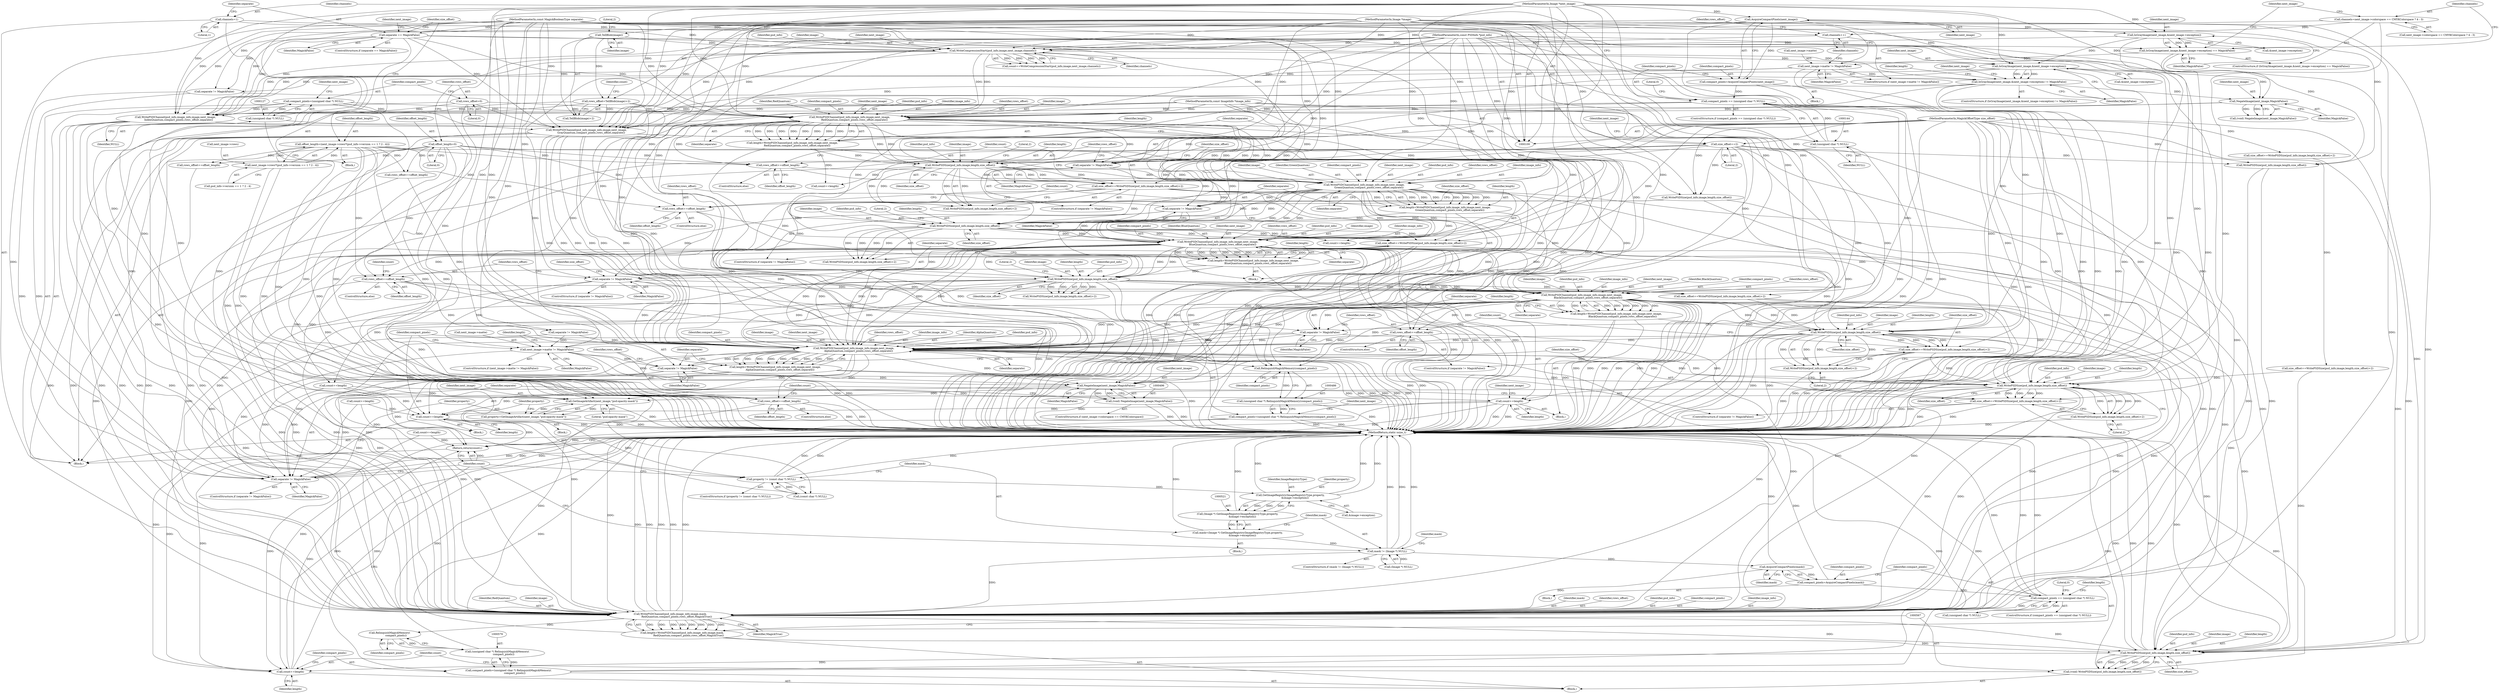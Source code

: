 digraph "0_ImageMagick_37a1710e2dab6ed91128ea648d654a22fbe2a6af@pointer" {
"1000416" [label="(Call,WritePSDChannel(psd_info,image_info,image,next_image,\n                BlackQuantum,compact_pixels,rows_offset,separate))"];
"1000378" [label="(Call,WritePSDChannel(psd_info,image_info,image,next_image,\n            BlueQuantum,compact_pixels,rows_offset,separate))"];
"1000363" [label="(Call,WritePSDSize(psd_info,image,length,size_offset))"];
"1000347" [label="(Call,WritePSDChannel(psd_info,image_info,image,next_image,\n            GreenQuantum,compact_pixels,rows_offset,separate))"];
"1000332" [label="(Call,WritePSDSize(psd_info,image,length,size_offset))"];
"1000316" [label="(Call,WritePSDChannel(psd_info,image_info,image,next_image,\n            RedQuantum,compact_pixels,rows_offset,separate))"];
"1000198" [label="(Call,WriteCompressionStart(psd_info,image,next_image,channels))"];
"1000101" [label="(MethodParameterIn,const PSDInfo *psd_info)"];
"1000193" [label="(Call,TellBlob(image))"];
"1000103" [label="(MethodParameterIn,Image *image)"];
"1000138" [label="(Call,AcquireCompactPixels(next_image))"];
"1000104" [label="(MethodParameterIn,Image *next_image)"];
"1000165" [label="(Call,IsGrayImage(next_image,&next_image->exception))"];
"1000188" [label="(Call,channels++)"];
"1000148" [label="(Call,channels=1)"];
"1000172" [label="(Call,channels=next_image->colorspace == CMYKColorspace ? 4 : 3)"];
"1000102" [label="(MethodParameterIn,const ImageInfo *image_info)"];
"1000311" [label="(Call,NegateImage(next_image,MagickFalse))"];
"1000262" [label="(Call,IsGrayImage(next_image,&next_image->exception))"];
"1000261" [label="(Call,IsGrayImage(next_image,&next_image->exception) != MagickFalse)"];
"1000183" [label="(Call,next_image->matte != MagickFalse)"];
"1000164" [label="(Call,IsGrayImage(next_image,&next_image->exception) == MagickFalse)"];
"1000152" [label="(Call,separate == MagickFalse)"];
"1000106" [label="(MethodParameterIn,const MagickBooleanType separate)"];
"1000141" [label="(Call,compact_pixels == (unsigned char *) NULL)"];
"1000136" [label="(Call,compact_pixels=AcquireCompactPixels(next_image))"];
"1000143" [label="(Call,(unsigned char *) NULL)"];
"1000126" [label="(Call,(unsigned char *) NULL)"];
"1000124" [label="(Call,compact_pixels=(unsigned char *) NULL)"];
"1000190" [label="(Call,rows_offset=TellBlob(image)+2)"];
"1000121" [label="(Call,rows_offset=0)"];
"1000314" [label="(Call,length=WritePSDChannel(psd_info,image_info,image,next_image,\n            RedQuantum,compact_pixels,rows_offset,separate))"];
"1000217" [label="(Call,size_offset+=2)"];
"1000105" [label="(MethodParameterIn,MagickOffsetType size_offset)"];
"1000339" [label="(Call,rows_offset+=offset_length)"];
"1000118" [label="(Call,offset_length=0)"];
"1000203" [label="(Call,offset_length=(next_image->rows*(psd_info->version == 1 ? 2 : 4)))"];
"1000205" [label="(Call,next_image->rows*(psd_info->version == 1 ? 2 : 4))"];
"1000326" [label="(Call,separate != MagickFalse)"];
"1000345" [label="(Call,length=WritePSDChannel(psd_info,image_info,image,next_image,\n            GreenQuantum,compact_pixels,rows_offset,separate))"];
"1000329" [label="(Call,size_offset+=WritePSDSize(psd_info,image,length,size_offset)+2)"];
"1000370" [label="(Call,rows_offset+=offset_length)"];
"1000357" [label="(Call,separate != MagickFalse)"];
"1000394" [label="(Call,WritePSDSize(psd_info,image,length,size_offset))"];
"1000376" [label="(Call,length=WritePSDChannel(psd_info,image_info,image,next_image,\n            BlueQuantum,compact_pixels,rows_offset,separate))"];
"1000360" [label="(Call,size_offset+=WritePSDSize(psd_info,image,length,size_offset)+2)"];
"1000401" [label="(Call,rows_offset+=offset_length)"];
"1000388" [label="(Call,separate != MagickFalse)"];
"1000414" [label="(Call,length=WritePSDChannel(psd_info,image_info,image,next_image,\n                BlackQuantum,compact_pixels,rows_offset,separate))"];
"1000432" [label="(Call,WritePSDSize(psd_info,image,length,size_offset))"];
"1000429" [label="(Call,size_offset+=WritePSDSize(psd_info,image,length,size_offset)+2)"];
"1000470" [label="(Call,WritePSDSize(psd_info,image,length,size_offset))"];
"1000467" [label="(Call,size_offset+=WritePSDSize(psd_info,image,length,size_offset)+2)"];
"1000568" [label="(Call,WritePSDSize(psd_info,image,length,size_offset))"];
"1000566" [label="(Call,(void) WritePSDSize(psd_info,image,length,size_offset))"];
"1000573" [label="(Call,count+=length)"];
"1000582" [label="(Return,return(count);)"];
"1000469" [label="(Call,WritePSDSize(psd_info,image,length,size_offset)+2)"];
"1000480" [label="(Call,count+=length)"];
"1000557" [label="(Call,WritePSDChannel(psd_info,image_info,image,mask,\n                RedQuantum,compact_pixels,rows_offset,MagickTrue))"];
"1000555" [label="(Call,length=WritePSDChannel(psd_info,image_info,image,mask,\n                RedQuantum,compact_pixels,rows_offset,MagickTrue))"];
"1000580" [label="(Call,RelinquishMagickMemory(\n                compact_pixels))"];
"1000578" [label="(Call,(unsigned char *) RelinquishMagickMemory(\n                compact_pixels))"];
"1000576" [label="(Call,compact_pixels=(unsigned char *) RelinquishMagickMemory(\n                compact_pixels))"];
"1000431" [label="(Call,WritePSDSize(psd_info,image,length,size_offset)+2)"];
"1000442" [label="(Call,count+=length)"];
"1000454" [label="(Call,WritePSDChannel(psd_info,image_info,image,next_image,\n            AlphaQuantum,compact_pixels,rows_offset,separate))"];
"1000452" [label="(Call,length=WritePSDChannel(psd_info,image_info,image,next_image,\n            AlphaQuantum,compact_pixels,rows_offset,separate))"];
"1000464" [label="(Call,separate != MagickFalse)"];
"1000497" [label="(Call,NegateImage(next_image,MagickFalse))"];
"1000495" [label="(Call,(void) NegateImage(next_image,MagickFalse))"];
"1000501" [label="(Call,separate != MagickFalse)"];
"1000508" [label="(Call,GetImageArtifact(next_image,\"psd:opacity-mask\"))"];
"1000506" [label="(Call,property=GetImageArtifact(next_image,\"psd:opacity-mask\"))"];
"1000512" [label="(Call,property != (const char *) NULL)"];
"1000522" [label="(Call,GetImageRegistry(ImageRegistryType,property,\n            &image->exception))"];
"1000520" [label="(Call,(Image *) GetImageRegistry(ImageRegistryType,property,\n            &image->exception))"];
"1000518" [label="(Call,mask=(Image *) GetImageRegistry(ImageRegistryType,property,\n            &image->exception))"];
"1000530" [label="(Call,mask != (Image *) NULL)"];
"1000545" [label="(Call,AcquireCompactPixels(mask))"];
"1000543" [label="(Call,compact_pixels=AcquireCompactPixels(mask))"];
"1000548" [label="(Call,compact_pixels == (unsigned char *) NULL)"];
"1000477" [label="(Call,rows_offset+=offset_length)"];
"1000487" [label="(Call,RelinquishMagickMemory(compact_pixels))"];
"1000485" [label="(Call,(unsigned char *) RelinquishMagickMemory(compact_pixels))"];
"1000483" [label="(Call,compact_pixels=(unsigned char *) RelinquishMagickMemory(compact_pixels))"];
"1000426" [label="(Call,separate != MagickFalse)"];
"1000446" [label="(Call,next_image->matte != MagickFalse)"];
"1000439" [label="(Call,rows_offset+=offset_length)"];
"1000457" [label="(Identifier,image)"];
"1000142" [label="(Identifier,compact_pixels)"];
"1000195" [label="(Literal,2)"];
"1000217" [label="(Call,size_offset+=2)"];
"1000315" [label="(Identifier,length)"];
"1000369" [label="(ControlStructure,else)"];
"1000429" [label="(Call,size_offset+=WritePSDSize(psd_info,image,length,size_offset)+2)"];
"1000556" [label="(Identifier,length)"];
"1000465" [label="(Identifier,separate)"];
"1000373" [label="(Call,count+=length)"];
"1000395" [label="(Identifier,psd_info)"];
"1000562" [label="(Identifier,RedQuantum)"];
"1000497" [label="(Call,NegateImage(next_image,MagickFalse))"];
"1000219" [label="(Literal,2)"];
"1000334" [label="(Identifier,image)"];
"1000374" [label="(Identifier,count)"];
"1000204" [label="(Identifier,offset_length)"];
"1000107" [label="(Block,)"];
"1000478" [label="(Identifier,rows_offset)"];
"1000386" [label="(Identifier,separate)"];
"1000525" [label="(Call,&image->exception)"];
"1000392" [label="(Identifier,size_offset)"];
"1000384" [label="(Identifier,compact_pixels)"];
"1000547" [label="(ControlStructure,if (compact_pixels == (unsigned char *) NULL))"];
"1000103" [label="(MethodParameterIn,Image *image)"];
"1000532" [label="(Call,(Image *) NULL)"];
"1000154" [label="(Identifier,MagickFalse)"];
"1000464" [label="(Call,separate != MagickFalse)"];
"1000458" [label="(Identifier,next_image)"];
"1000447" [label="(Call,next_image->matte)"];
"1000581" [label="(Identifier,compact_pixels)"];
"1000467" [label="(Call,size_offset+=WritePSDSize(psd_info,image,length,size_offset)+2)"];
"1000523" [label="(Identifier,ImageRegistryType)"];
"1000120" [label="(Literal,0)"];
"1000323" [label="(Identifier,rows_offset)"];
"1000353" [label="(Identifier,compact_pixels)"];
"1000560" [label="(Identifier,image)"];
"1000383" [label="(Identifier,BlueQuantum)"];
"1000358" [label="(Identifier,separate)"];
"1000337" [label="(Literal,2)"];
"1000566" [label="(Call,(void) WritePSDSize(psd_info,image,length,size_offset))"];
"1000150" [label="(Literal,1)"];
"1000370" [label="(Call,rows_offset+=offset_length)"];
"1000376" [label="(Call,length=WritePSDChannel(psd_info,image_info,image,next_image,\n            BlueQuantum,compact_pixels,rows_offset,separate))"];
"1000314" [label="(Call,length=WritePSDChannel(psd_info,image_info,image,next_image,\n            RedQuantum,compact_pixels,rows_offset,separate))"];
"1000502" [label="(Identifier,separate)"];
"1000268" [label="(Identifier,MagickFalse)"];
"1000414" [label="(Call,length=WritePSDChannel(psd_info,image_info,image,next_image,\n                BlackQuantum,compact_pixels,rows_offset,separate))"];
"1000577" [label="(Identifier,compact_pixels)"];
"1000325" [label="(ControlStructure,if (separate != MagickFalse))"];
"1000503" [label="(Identifier,MagickFalse)"];
"1000159" [label="(Identifier,next_image)"];
"1000192" [label="(Call,TellBlob(image)+2)"];
"1000252" [label="(Call,rows_offset+=offset_length)"];
"1000546" [label="(Identifier,mask)"];
"1000335" [label="(Identifier,length)"];
"1000470" [label="(Call,WritePSDSize(psd_info,image,length,size_offset))"];
"1000436" [label="(Identifier,size_offset)"];
"1000530" [label="(Call,mask != (Image *) NULL)"];
"1000455" [label="(Identifier,psd_info)"];
"1000445" [label="(ControlStructure,if (next_image->matte != MagickFalse))"];
"1000338" [label="(ControlStructure,else)"];
"1000282" [label="(Call,separate != MagickFalse)"];
"1000260" [label="(ControlStructure,if (IsGrayImage(next_image,&next_image->exception) != MagickFalse))"];
"1000448" [label="(Identifier,next_image)"];
"1000245" [label="(Call,WritePSDSize(psd_info,image,length,size_offset))"];
"1000340" [label="(Identifier,rows_offset)"];
"1000394" [label="(Call,WritePSDSize(psd_info,image,length,size_offset))"];
"1000483" [label="(Call,compact_pixels=(unsigned char *) RelinquishMagickMemory(compact_pixels))"];
"1000311" [label="(Call,NegateImage(next_image,MagickFalse))"];
"1000239" [label="(Call,separate != MagickFalse)"];
"1000514" [label="(Call,(const char *) NULL)"];
"1000460" [label="(Identifier,compact_pixels)"];
"1000492" [label="(Identifier,next_image)"];
"1000184" [label="(Call,next_image->matte)"];
"1000223" [label="(Identifier,next_image)"];
"1000511" [label="(ControlStructure,if (property != (const char *) NULL))"];
"1000452" [label="(Call,length=WritePSDChannel(psd_info,image_info,image,next_image,\n            AlphaQuantum,compact_pixels,rows_offset,separate))"];
"1000418" [label="(Identifier,image_info)"];
"1000205" [label="(Call,next_image->rows*(psd_info->version == 1 ? 2 : 4))"];
"1000316" [label="(Call,WritePSDChannel(psd_info,image_info,image,next_image,\n            RedQuantum,compact_pixels,rows_offset,separate))"];
"1000351" [label="(Identifier,next_image)"];
"1000185" [label="(Identifier,next_image)"];
"1000499" [label="(Identifier,MagickFalse)"];
"1000218" [label="(Identifier,size_offset)"];
"1000152" [label="(Call,separate == MagickFalse)"];
"1000535" [label="(Block,)"];
"1000568" [label="(Call,WritePSDSize(psd_info,image,length,size_offset))"];
"1000295" [label="(Call,rows_offset+=offset_length)"];
"1000425" [label="(ControlStructure,if (separate != MagickFalse))"];
"1000363" [label="(Call,WritePSDSize(psd_info,image,length,size_offset))"];
"1000498" [label="(Identifier,next_image)"];
"1000420" [label="(Identifier,next_image)"];
"1000482" [label="(Identifier,length)"];
"1000191" [label="(Identifier,rows_offset)"];
"1000481" [label="(Identifier,count)"];
"1000167" [label="(Call,&next_image->exception)"];
"1000172" [label="(Call,channels=next_image->colorspace == CMYKColorspace ? 4 : 3)"];
"1000529" [label="(ControlStructure,if (mask != (Image *) NULL))"];
"1000190" [label="(Call,rows_offset=TellBlob(image)+2)"];
"1000512" [label="(Call,property != (const char *) NULL)"];
"1000193" [label="(Call,TellBlob(image))"];
"1000182" [label="(ControlStructure,if (next_image->matte != MagickFalse))"];
"1000441" [label="(Identifier,offset_length)"];
"1000367" [label="(Identifier,size_offset)"];
"1000342" [label="(Call,count+=length)"];
"1000433" [label="(Identifier,psd_info)"];
"1000476" [label="(ControlStructure,else)"];
"1000510" [label="(Literal,\"psd:opacity-mask\")"];
"1000578" [label="(Call,(unsigned char *) RelinquishMagickMemory(\n                compact_pixels))"];
"1000348" [label="(Identifier,psd_info)"];
"1000288" [label="(Call,WritePSDSize(psd_info,image,length,size_offset))"];
"1000382" [label="(Identifier,next_image)"];
"1000341" [label="(Identifier,offset_length)"];
"1000121" [label="(Call,rows_offset=0)"];
"1000400" [label="(ControlStructure,else)"];
"1000102" [label="(MethodParameterIn,const ImageInfo *image_info)"];
"1000188" [label="(Call,channels++)"];
"1000508" [label="(Call,GetImageArtifact(next_image,\"psd:opacity-mask\"))"];
"1000298" [label="(Call,count+=length)"];
"1000206" [label="(Call,next_image->rows)"];
"1000544" [label="(Identifier,compact_pixels)"];
"1000145" [label="(Identifier,NULL)"];
"1000439" [label="(Call,rows_offset+=offset_length)"];
"1000424" [label="(Identifier,separate)"];
"1000137" [label="(Identifier,compact_pixels)"];
"1000356" [label="(ControlStructure,if (separate != MagickFalse))"];
"1000507" [label="(Identifier,property)"];
"1000319" [label="(Identifier,image)"];
"1000343" [label="(Identifier,count)"];
"1000391" [label="(Call,size_offset+=WritePSDSize(psd_info,image,length,size_offset)+2)"];
"1000519" [label="(Identifier,mask)"];
"1000421" [label="(Identifier,BlackQuantum)"];
"1000403" [label="(Identifier,offset_length)"];
"1000524" [label="(Identifier,property)"];
"1000261" [label="(Call,IsGrayImage(next_image,&next_image->exception) != MagickFalse)"];
"1000163" [label="(ControlStructure,if (IsGrayImage(next_image,&next_image->exception) == MagickFalse))"];
"1000196" [label="(Call,count+=WriteCompressionStart(psd_info,image,next_image,channels))"];
"1000360" [label="(Call,size_offset+=WritePSDSize(psd_info,image,length,size_offset)+2)"];
"1000355" [label="(Identifier,separate)"];
"1000545" [label="(Call,AcquireCompactPixels(mask))"];
"1000378" [label="(Call,WritePSDChannel(psd_info,image_info,image,next_image,\n            BlueQuantum,compact_pixels,rows_offset,separate))"];
"1000313" [label="(Identifier,MagickFalse)"];
"1000405" [label="(Identifier,count)"];
"1000151" [label="(ControlStructure,if (separate == MagickFalse))"];
"1000473" [label="(Identifier,length)"];
"1000442" [label="(Call,count+=length)"];
"1000242" [label="(Call,size_offset+=WritePSDSize(psd_info,image,length,size_offset)+2)"];
"1000143" [label="(Call,(unsigned char *) NULL)"];
"1000132" [label="(Identifier,next_image)"];
"1000500" [label="(ControlStructure,if (separate != MagickFalse))"];
"1000136" [label="(Call,compact_pixels=AcquireCompactPixels(next_image))"];
"1000148" [label="(Call,channels=1)"];
"1000573" [label="(Call,count+=length)"];
"1000440" [label="(Identifier,rows_offset)"];
"1000155" [label="(Block,)"];
"1000345" [label="(Call,length=WritePSDChannel(psd_info,image_info,image,next_image,\n            GreenQuantum,compact_pixels,rows_offset,separate))"];
"1000422" [label="(Identifier,compact_pixels)"];
"1000346" [label="(Identifier,length)"];
"1000413" [label="(Block,)"];
"1000461" [label="(Identifier,rows_offset)"];
"1000509" [label="(Identifier,next_image)"];
"1000584" [label="(MethodReturn,static ssize_t)"];
"1000354" [label="(Identifier,rows_offset)"];
"1000357" [label="(Call,separate != MagickFalse)"];
"1000569" [label="(Identifier,psd_info)"];
"1000557" [label="(Call,WritePSDChannel(psd_info,image_info,image,mask,\n                RedQuantum,compact_pixels,rows_offset,MagickTrue))"];
"1000404" [label="(Call,count+=length)"];
"1000555" [label="(Call,length=WritePSDChannel(psd_info,image_info,image,mask,\n                RedQuantum,compact_pixels,rows_offset,MagickTrue))"];
"1000572" [label="(Identifier,size_offset)"];
"1000124" [label="(Call,compact_pixels=(unsigned char *) NULL)"];
"1000147" [label="(Literal,0)"];
"1000423" [label="(Identifier,rows_offset)"];
"1000368" [label="(Literal,2)"];
"1000548" [label="(Call,compact_pixels == (unsigned char *) NULL)"];
"1000501" [label="(Call,separate != MagickFalse)"];
"1000321" [label="(Identifier,RedQuantum)"];
"1000466" [label="(Identifier,MagickFalse)"];
"1000361" [label="(Identifier,size_offset)"];
"1000561" [label="(Identifier,mask)"];
"1000139" [label="(Identifier,next_image)"];
"1000171" [label="(Identifier,MagickFalse)"];
"1000366" [label="(Identifier,length)"];
"1000187" [label="(Identifier,MagickFalse)"];
"1000200" [label="(Identifier,image)"];
"1000104" [label="(MethodParameterIn,Image *next_image)"];
"1000359" [label="(Identifier,MagickFalse)"];
"1000255" [label="(Call,count+=length)"];
"1000456" [label="(Identifier,image_info)"];
"1000431" [label="(Call,WritePSDSize(psd_info,image,length,size_offset)+2)"];
"1000372" [label="(Identifier,offset_length)"];
"1000443" [label="(Identifier,count)"];
"1000446" [label="(Call,next_image->matte != MagickFalse)"];
"1000402" [label="(Identifier,rows_offset)"];
"1000485" [label="(Call,(unsigned char *) RelinquishMagickMemory(compact_pixels))"];
"1000322" [label="(Identifier,compact_pixels)"];
"1000140" [label="(ControlStructure,if (compact_pixels == (unsigned char *) NULL))"];
"1000209" [label="(Call,psd_info->version == 1 ? 2 : 4)"];
"1000262" [label="(Call,IsGrayImage(next_image,&next_image->exception))"];
"1000118" [label="(Call,offset_length=0)"];
"1000198" [label="(Call,WriteCompressionStart(psd_info,image,next_image,channels))"];
"1000564" [label="(Identifier,rows_offset)"];
"1000495" [label="(Call,(void) NegateImage(next_image,MagickFalse))"];
"1000347" [label="(Call,WritePSDChannel(psd_info,image_info,image,next_image,\n            GreenQuantum,compact_pixels,rows_offset,separate))"];
"1000349" [label="(Identifier,image_info)"];
"1000468" [label="(Identifier,size_offset)"];
"1000469" [label="(Call,WritePSDSize(psd_info,image,length,size_offset)+2)"];
"1000331" [label="(Call,WritePSDSize(psd_info,image,length,size_offset)+2)"];
"1000531" [label="(Identifier,mask)"];
"1000135" [label="(Block,)"];
"1000201" [label="(Identifier,next_image)"];
"1000189" [label="(Identifier,channels)"];
"1000399" [label="(Literal,2)"];
"1000438" [label="(ControlStructure,else)"];
"1000149" [label="(Identifier,channels)"];
"1000489" [label="(ControlStructure,if (next_image->colorspace == CMYKColorspace))"];
"1000504" [label="(Block,)"];
"1000271" [label="(Identifier,length)"];
"1000398" [label="(Identifier,size_offset)"];
"1000166" [label="(Identifier,next_image)"];
"1000419" [label="(Identifier,image)"];
"1000396" [label="(Identifier,image)"];
"1000487" [label="(Call,RelinquishMagickMemory(compact_pixels))"];
"1000141" [label="(Call,compact_pixels == (unsigned char *) NULL)"];
"1000480" [label="(Call,count+=length)"];
"1000123" [label="(Literal,0)"];
"1000484" [label="(Identifier,compact_pixels)"];
"1000576" [label="(Call,compact_pixels=(unsigned char *) RelinquishMagickMemory(\n                compact_pixels))"];
"1000333" [label="(Identifier,psd_info)"];
"1000570" [label="(Identifier,image)"];
"1000387" [label="(ControlStructure,if (separate != MagickFalse))"];
"1000320" [label="(Identifier,next_image)"];
"1000542" [label="(Block,)"];
"1000328" [label="(Identifier,MagickFalse)"];
"1000397" [label="(Identifier,length)"];
"1000543" [label="(Call,compact_pixels=AcquireCompactPixels(mask))"];
"1000463" [label="(ControlStructure,if (separate != MagickFalse))"];
"1000317" [label="(Identifier,psd_info)"];
"1000377" [label="(Identifier,length)"];
"1000272" [label="(Call,WritePSDChannel(psd_info,image_info,image,next_image,\n            GrayQuantum,compact_pixels,rows_offset,separate))"];
"1000329" [label="(Call,size_offset+=WritePSDSize(psd_info,image,length,size_offset)+2)"];
"1000385" [label="(Identifier,rows_offset)"];
"1000350" [label="(Identifier,image)"];
"1000488" [label="(Identifier,compact_pixels)"];
"1000539" [label="(Identifier,mask)"];
"1000571" [label="(Identifier,length)"];
"1000371" [label="(Identifier,rows_offset)"];
"1000336" [label="(Identifier,size_offset)"];
"1000550" [label="(Call,(unsigned char *) NULL)"];
"1000558" [label="(Identifier,psd_info)"];
"1000401" [label="(Call,rows_offset+=offset_length)"];
"1000451" [label="(Block,)"];
"1000565" [label="(Identifier,MagickTrue)"];
"1000203" [label="(Call,offset_length=(next_image->rows*(psd_info->version == 1 ? 2 : 4)))"];
"1000390" [label="(Identifier,MagickFalse)"];
"1000432" [label="(Call,WritePSDSize(psd_info,image,length,size_offset))"];
"1000477" [label="(Call,rows_offset+=offset_length)"];
"1000437" [label="(Literal,2)"];
"1000517" [label="(Block,)"];
"1000444" [label="(Identifier,length)"];
"1000285" [label="(Call,size_offset+=WritePSDSize(psd_info,image,length,size_offset)+2)"];
"1000153" [label="(Identifier,separate)"];
"1000462" [label="(Identifier,separate)"];
"1000326" [label="(Call,separate != MagickFalse)"];
"1000352" [label="(Identifier,GreenQuantum)"];
"1000164" [label="(Call,IsGrayImage(next_image,&next_image->exception) == MagickFalse)"];
"1000165" [label="(Call,IsGrayImage(next_image,&next_image->exception))"];
"1000199" [label="(Identifier,psd_info)"];
"1000393" [label="(Call,WritePSDSize(psd_info,image,length,size_offset)+2)"];
"1000194" [label="(Identifier,image)"];
"1000474" [label="(Identifier,size_offset)"];
"1000554" [label="(Literal,0)"];
"1000417" [label="(Identifier,psd_info)"];
"1000430" [label="(Identifier,size_offset)"];
"1000415" [label="(Identifier,length)"];
"1000197" [label="(Identifier,count)"];
"1000339" [label="(Call,rows_offset+=offset_length)"];
"1000128" [label="(Identifier,NULL)"];
"1000379" [label="(Identifier,psd_info)"];
"1000479" [label="(Identifier,offset_length)"];
"1000306" [label="(Identifier,next_image)"];
"1000101" [label="(MethodParameterIn,const PSDInfo *psd_info)"];
"1000416" [label="(Call,WritePSDChannel(psd_info,image_info,image,next_image,\n                BlackQuantum,compact_pixels,rows_offset,separate))"];
"1000119" [label="(Identifier,offset_length)"];
"1000362" [label="(Call,WritePSDSize(psd_info,image,length,size_offset)+2)"];
"1000330" [label="(Identifier,size_offset)"];
"1000122" [label="(Identifier,rows_offset)"];
"1000506" [label="(Call,property=GetImageArtifact(next_image,\"psd:opacity-mask\"))"];
"1000327" [label="(Identifier,separate)"];
"1000520" [label="(Call,(Image *) GetImageRegistry(ImageRegistryType,property,\n            &image->exception))"];
"1000518" [label="(Call,mask=(Image *) GetImageRegistry(ImageRegistryType,property,\n            &image->exception))"];
"1000389" [label="(Identifier,separate)"];
"1000583" [label="(Identifier,count)"];
"1000427" [label="(Identifier,separate)"];
"1000471" [label="(Identifier,psd_info)"];
"1000575" [label="(Identifier,length)"];
"1000454" [label="(Call,WritePSDChannel(psd_info,image_info,image,next_image,\n            AlphaQuantum,compact_pixels,rows_offset,separate))"];
"1000563" [label="(Identifier,compact_pixels)"];
"1000549" [label="(Identifier,compact_pixels)"];
"1000125" [label="(Identifier,compact_pixels)"];
"1000173" [label="(Identifier,channels)"];
"1000381" [label="(Identifier,image)"];
"1000105" [label="(MethodParameterIn,MagickOffsetType size_offset)"];
"1000580" [label="(Call,RelinquishMagickMemory(\n                compact_pixels))"];
"1000126" [label="(Call,(unsigned char *) NULL)"];
"1000574" [label="(Identifier,count)"];
"1000312" [label="(Identifier,next_image)"];
"1000434" [label="(Identifier,image)"];
"1000459" [label="(Identifier,AlphaQuantum)"];
"1000138" [label="(Call,AcquireCompactPixels(next_image))"];
"1000309" [label="(Call,(void) NegateImage(next_image,MagickFalse))"];
"1000450" [label="(Identifier,MagickFalse)"];
"1000380" [label="(Identifier,image_info)"];
"1000318" [label="(Identifier,image_info)"];
"1000229" [label="(Call,WritePSDChannel(psd_info,image_info,image,next_image,\n        IndexQuantum,compact_pixels,rows_offset,separate))"];
"1000559" [label="(Identifier,image_info)"];
"1000365" [label="(Identifier,image)"];
"1000426" [label="(Call,separate != MagickFalse)"];
"1000302" [label="(Block,)"];
"1000475" [label="(Literal,2)"];
"1000364" [label="(Identifier,psd_info)"];
"1000174" [label="(Call,next_image->colorspace == CMYKColorspace ? 4 : 3)"];
"1000472" [label="(Identifier,image)"];
"1000453" [label="(Identifier,length)"];
"1000522" [label="(Call,GetImageRegistry(ImageRegistryType,property,\n            &image->exception))"];
"1000202" [label="(Identifier,channels)"];
"1000324" [label="(Identifier,separate)"];
"1000435" [label="(Identifier,length)"];
"1000388" [label="(Call,separate != MagickFalse)"];
"1000264" [label="(Call,&next_image->exception)"];
"1000428" [label="(Identifier,MagickFalse)"];
"1000332" [label="(Call,WritePSDSize(psd_info,image,length,size_offset))"];
"1000106" [label="(MethodParameterIn,const MagickBooleanType separate)"];
"1000263" [label="(Identifier,next_image)"];
"1000183" [label="(Call,next_image->matte != MagickFalse)"];
"1000513" [label="(Identifier,property)"];
"1000582" [label="(Return,return(count);)"];
"1000416" -> "1000414"  [label="AST: "];
"1000416" -> "1000424"  [label="CFG: "];
"1000417" -> "1000416"  [label="AST: "];
"1000418" -> "1000416"  [label="AST: "];
"1000419" -> "1000416"  [label="AST: "];
"1000420" -> "1000416"  [label="AST: "];
"1000421" -> "1000416"  [label="AST: "];
"1000422" -> "1000416"  [label="AST: "];
"1000423" -> "1000416"  [label="AST: "];
"1000424" -> "1000416"  [label="AST: "];
"1000414" -> "1000416"  [label="CFG: "];
"1000416" -> "1000584"  [label="DDG: "];
"1000416" -> "1000584"  [label="DDG: "];
"1000416" -> "1000584"  [label="DDG: "];
"1000416" -> "1000584"  [label="DDG: "];
"1000416" -> "1000584"  [label="DDG: "];
"1000416" -> "1000584"  [label="DDG: "];
"1000416" -> "1000414"  [label="DDG: "];
"1000416" -> "1000414"  [label="DDG: "];
"1000416" -> "1000414"  [label="DDG: "];
"1000416" -> "1000414"  [label="DDG: "];
"1000416" -> "1000414"  [label="DDG: "];
"1000416" -> "1000414"  [label="DDG: "];
"1000416" -> "1000414"  [label="DDG: "];
"1000416" -> "1000414"  [label="DDG: "];
"1000378" -> "1000416"  [label="DDG: "];
"1000378" -> "1000416"  [label="DDG: "];
"1000378" -> "1000416"  [label="DDG: "];
"1000378" -> "1000416"  [label="DDG: "];
"1000378" -> "1000416"  [label="DDG: "];
"1000378" -> "1000416"  [label="DDG: "];
"1000394" -> "1000416"  [label="DDG: "];
"1000394" -> "1000416"  [label="DDG: "];
"1000101" -> "1000416"  [label="DDG: "];
"1000102" -> "1000416"  [label="DDG: "];
"1000103" -> "1000416"  [label="DDG: "];
"1000104" -> "1000416"  [label="DDG: "];
"1000401" -> "1000416"  [label="DDG: "];
"1000388" -> "1000416"  [label="DDG: "];
"1000106" -> "1000416"  [label="DDG: "];
"1000416" -> "1000426"  [label="DDG: "];
"1000416" -> "1000432"  [label="DDG: "];
"1000416" -> "1000432"  [label="DDG: "];
"1000416" -> "1000439"  [label="DDG: "];
"1000416" -> "1000454"  [label="DDG: "];
"1000416" -> "1000454"  [label="DDG: "];
"1000416" -> "1000454"  [label="DDG: "];
"1000416" -> "1000454"  [label="DDG: "];
"1000416" -> "1000454"  [label="DDG: "];
"1000416" -> "1000454"  [label="DDG: "];
"1000416" -> "1000487"  [label="DDG: "];
"1000416" -> "1000497"  [label="DDG: "];
"1000416" -> "1000508"  [label="DDG: "];
"1000416" -> "1000557"  [label="DDG: "];
"1000416" -> "1000557"  [label="DDG: "];
"1000416" -> "1000557"  [label="DDG: "];
"1000416" -> "1000557"  [label="DDG: "];
"1000378" -> "1000376"  [label="AST: "];
"1000378" -> "1000386"  [label="CFG: "];
"1000379" -> "1000378"  [label="AST: "];
"1000380" -> "1000378"  [label="AST: "];
"1000381" -> "1000378"  [label="AST: "];
"1000382" -> "1000378"  [label="AST: "];
"1000383" -> "1000378"  [label="AST: "];
"1000384" -> "1000378"  [label="AST: "];
"1000385" -> "1000378"  [label="AST: "];
"1000386" -> "1000378"  [label="AST: "];
"1000376" -> "1000378"  [label="CFG: "];
"1000378" -> "1000584"  [label="DDG: "];
"1000378" -> "1000584"  [label="DDG: "];
"1000378" -> "1000584"  [label="DDG: "];
"1000378" -> "1000584"  [label="DDG: "];
"1000378" -> "1000584"  [label="DDG: "];
"1000378" -> "1000584"  [label="DDG: "];
"1000378" -> "1000376"  [label="DDG: "];
"1000378" -> "1000376"  [label="DDG: "];
"1000378" -> "1000376"  [label="DDG: "];
"1000378" -> "1000376"  [label="DDG: "];
"1000378" -> "1000376"  [label="DDG: "];
"1000378" -> "1000376"  [label="DDG: "];
"1000378" -> "1000376"  [label="DDG: "];
"1000378" -> "1000376"  [label="DDG: "];
"1000363" -> "1000378"  [label="DDG: "];
"1000363" -> "1000378"  [label="DDG: "];
"1000347" -> "1000378"  [label="DDG: "];
"1000347" -> "1000378"  [label="DDG: "];
"1000347" -> "1000378"  [label="DDG: "];
"1000347" -> "1000378"  [label="DDG: "];
"1000347" -> "1000378"  [label="DDG: "];
"1000347" -> "1000378"  [label="DDG: "];
"1000101" -> "1000378"  [label="DDG: "];
"1000102" -> "1000378"  [label="DDG: "];
"1000103" -> "1000378"  [label="DDG: "];
"1000104" -> "1000378"  [label="DDG: "];
"1000370" -> "1000378"  [label="DDG: "];
"1000357" -> "1000378"  [label="DDG: "];
"1000106" -> "1000378"  [label="DDG: "];
"1000378" -> "1000388"  [label="DDG: "];
"1000378" -> "1000394"  [label="DDG: "];
"1000378" -> "1000394"  [label="DDG: "];
"1000378" -> "1000401"  [label="DDG: "];
"1000378" -> "1000454"  [label="DDG: "];
"1000378" -> "1000454"  [label="DDG: "];
"1000378" -> "1000454"  [label="DDG: "];
"1000378" -> "1000454"  [label="DDG: "];
"1000378" -> "1000454"  [label="DDG: "];
"1000378" -> "1000454"  [label="DDG: "];
"1000378" -> "1000487"  [label="DDG: "];
"1000378" -> "1000497"  [label="DDG: "];
"1000378" -> "1000508"  [label="DDG: "];
"1000378" -> "1000557"  [label="DDG: "];
"1000378" -> "1000557"  [label="DDG: "];
"1000378" -> "1000557"  [label="DDG: "];
"1000378" -> "1000557"  [label="DDG: "];
"1000363" -> "1000362"  [label="AST: "];
"1000363" -> "1000367"  [label="CFG: "];
"1000364" -> "1000363"  [label="AST: "];
"1000365" -> "1000363"  [label="AST: "];
"1000366" -> "1000363"  [label="AST: "];
"1000367" -> "1000363"  [label="AST: "];
"1000368" -> "1000363"  [label="CFG: "];
"1000363" -> "1000360"  [label="DDG: "];
"1000363" -> "1000360"  [label="DDG: "];
"1000363" -> "1000360"  [label="DDG: "];
"1000363" -> "1000360"  [label="DDG: "];
"1000363" -> "1000362"  [label="DDG: "];
"1000363" -> "1000362"  [label="DDG: "];
"1000363" -> "1000362"  [label="DDG: "];
"1000363" -> "1000362"  [label="DDG: "];
"1000347" -> "1000363"  [label="DDG: "];
"1000347" -> "1000363"  [label="DDG: "];
"1000101" -> "1000363"  [label="DDG: "];
"1000103" -> "1000363"  [label="DDG: "];
"1000345" -> "1000363"  [label="DDG: "];
"1000217" -> "1000363"  [label="DDG: "];
"1000329" -> "1000363"  [label="DDG: "];
"1000105" -> "1000363"  [label="DDG: "];
"1000363" -> "1000373"  [label="DDG: "];
"1000347" -> "1000345"  [label="AST: "];
"1000347" -> "1000355"  [label="CFG: "];
"1000348" -> "1000347"  [label="AST: "];
"1000349" -> "1000347"  [label="AST: "];
"1000350" -> "1000347"  [label="AST: "];
"1000351" -> "1000347"  [label="AST: "];
"1000352" -> "1000347"  [label="AST: "];
"1000353" -> "1000347"  [label="AST: "];
"1000354" -> "1000347"  [label="AST: "];
"1000355" -> "1000347"  [label="AST: "];
"1000345" -> "1000347"  [label="CFG: "];
"1000347" -> "1000584"  [label="DDG: "];
"1000347" -> "1000345"  [label="DDG: "];
"1000347" -> "1000345"  [label="DDG: "];
"1000347" -> "1000345"  [label="DDG: "];
"1000347" -> "1000345"  [label="DDG: "];
"1000347" -> "1000345"  [label="DDG: "];
"1000347" -> "1000345"  [label="DDG: "];
"1000347" -> "1000345"  [label="DDG: "];
"1000347" -> "1000345"  [label="DDG: "];
"1000332" -> "1000347"  [label="DDG: "];
"1000332" -> "1000347"  [label="DDG: "];
"1000316" -> "1000347"  [label="DDG: "];
"1000316" -> "1000347"  [label="DDG: "];
"1000316" -> "1000347"  [label="DDG: "];
"1000316" -> "1000347"  [label="DDG: "];
"1000316" -> "1000347"  [label="DDG: "];
"1000316" -> "1000347"  [label="DDG: "];
"1000101" -> "1000347"  [label="DDG: "];
"1000102" -> "1000347"  [label="DDG: "];
"1000103" -> "1000347"  [label="DDG: "];
"1000104" -> "1000347"  [label="DDG: "];
"1000339" -> "1000347"  [label="DDG: "];
"1000326" -> "1000347"  [label="DDG: "];
"1000106" -> "1000347"  [label="DDG: "];
"1000347" -> "1000357"  [label="DDG: "];
"1000347" -> "1000370"  [label="DDG: "];
"1000332" -> "1000331"  [label="AST: "];
"1000332" -> "1000336"  [label="CFG: "];
"1000333" -> "1000332"  [label="AST: "];
"1000334" -> "1000332"  [label="AST: "];
"1000335" -> "1000332"  [label="AST: "];
"1000336" -> "1000332"  [label="AST: "];
"1000337" -> "1000332"  [label="CFG: "];
"1000332" -> "1000329"  [label="DDG: "];
"1000332" -> "1000329"  [label="DDG: "];
"1000332" -> "1000329"  [label="DDG: "];
"1000332" -> "1000329"  [label="DDG: "];
"1000332" -> "1000331"  [label="DDG: "];
"1000332" -> "1000331"  [label="DDG: "];
"1000332" -> "1000331"  [label="DDG: "];
"1000332" -> "1000331"  [label="DDG: "];
"1000316" -> "1000332"  [label="DDG: "];
"1000316" -> "1000332"  [label="DDG: "];
"1000101" -> "1000332"  [label="DDG: "];
"1000103" -> "1000332"  [label="DDG: "];
"1000314" -> "1000332"  [label="DDG: "];
"1000217" -> "1000332"  [label="DDG: "];
"1000105" -> "1000332"  [label="DDG: "];
"1000332" -> "1000342"  [label="DDG: "];
"1000316" -> "1000314"  [label="AST: "];
"1000316" -> "1000324"  [label="CFG: "];
"1000317" -> "1000316"  [label="AST: "];
"1000318" -> "1000316"  [label="AST: "];
"1000319" -> "1000316"  [label="AST: "];
"1000320" -> "1000316"  [label="AST: "];
"1000321" -> "1000316"  [label="AST: "];
"1000322" -> "1000316"  [label="AST: "];
"1000323" -> "1000316"  [label="AST: "];
"1000324" -> "1000316"  [label="AST: "];
"1000314" -> "1000316"  [label="CFG: "];
"1000316" -> "1000584"  [label="DDG: "];
"1000316" -> "1000314"  [label="DDG: "];
"1000316" -> "1000314"  [label="DDG: "];
"1000316" -> "1000314"  [label="DDG: "];
"1000316" -> "1000314"  [label="DDG: "];
"1000316" -> "1000314"  [label="DDG: "];
"1000316" -> "1000314"  [label="DDG: "];
"1000316" -> "1000314"  [label="DDG: "];
"1000316" -> "1000314"  [label="DDG: "];
"1000198" -> "1000316"  [label="DDG: "];
"1000198" -> "1000316"  [label="DDG: "];
"1000101" -> "1000316"  [label="DDG: "];
"1000102" -> "1000316"  [label="DDG: "];
"1000103" -> "1000316"  [label="DDG: "];
"1000311" -> "1000316"  [label="DDG: "];
"1000262" -> "1000316"  [label="DDG: "];
"1000104" -> "1000316"  [label="DDG: "];
"1000141" -> "1000316"  [label="DDG: "];
"1000124" -> "1000316"  [label="DDG: "];
"1000190" -> "1000316"  [label="DDG: "];
"1000121" -> "1000316"  [label="DDG: "];
"1000152" -> "1000316"  [label="DDG: "];
"1000106" -> "1000316"  [label="DDG: "];
"1000316" -> "1000326"  [label="DDG: "];
"1000316" -> "1000339"  [label="DDG: "];
"1000316" -> "1000557"  [label="DDG: "];
"1000198" -> "1000196"  [label="AST: "];
"1000198" -> "1000202"  [label="CFG: "];
"1000199" -> "1000198"  [label="AST: "];
"1000200" -> "1000198"  [label="AST: "];
"1000201" -> "1000198"  [label="AST: "];
"1000202" -> "1000198"  [label="AST: "];
"1000196" -> "1000198"  [label="CFG: "];
"1000198" -> "1000584"  [label="DDG: "];
"1000198" -> "1000196"  [label="DDG: "];
"1000198" -> "1000196"  [label="DDG: "];
"1000198" -> "1000196"  [label="DDG: "];
"1000198" -> "1000196"  [label="DDG: "];
"1000101" -> "1000198"  [label="DDG: "];
"1000193" -> "1000198"  [label="DDG: "];
"1000103" -> "1000198"  [label="DDG: "];
"1000138" -> "1000198"  [label="DDG: "];
"1000165" -> "1000198"  [label="DDG: "];
"1000104" -> "1000198"  [label="DDG: "];
"1000188" -> "1000198"  [label="DDG: "];
"1000148" -> "1000198"  [label="DDG: "];
"1000172" -> "1000198"  [label="DDG: "];
"1000198" -> "1000229"  [label="DDG: "];
"1000198" -> "1000229"  [label="DDG: "];
"1000198" -> "1000229"  [label="DDG: "];
"1000198" -> "1000262"  [label="DDG: "];
"1000198" -> "1000272"  [label="DDG: "];
"1000198" -> "1000272"  [label="DDG: "];
"1000101" -> "1000100"  [label="AST: "];
"1000101" -> "1000584"  [label="DDG: "];
"1000101" -> "1000229"  [label="DDG: "];
"1000101" -> "1000245"  [label="DDG: "];
"1000101" -> "1000272"  [label="DDG: "];
"1000101" -> "1000288"  [label="DDG: "];
"1000101" -> "1000394"  [label="DDG: "];
"1000101" -> "1000432"  [label="DDG: "];
"1000101" -> "1000454"  [label="DDG: "];
"1000101" -> "1000470"  [label="DDG: "];
"1000101" -> "1000557"  [label="DDG: "];
"1000101" -> "1000568"  [label="DDG: "];
"1000193" -> "1000192"  [label="AST: "];
"1000193" -> "1000194"  [label="CFG: "];
"1000194" -> "1000193"  [label="AST: "];
"1000195" -> "1000193"  [label="CFG: "];
"1000193" -> "1000190"  [label="DDG: "];
"1000193" -> "1000192"  [label="DDG: "];
"1000103" -> "1000193"  [label="DDG: "];
"1000103" -> "1000100"  [label="AST: "];
"1000103" -> "1000584"  [label="DDG: "];
"1000103" -> "1000229"  [label="DDG: "];
"1000103" -> "1000245"  [label="DDG: "];
"1000103" -> "1000272"  [label="DDG: "];
"1000103" -> "1000288"  [label="DDG: "];
"1000103" -> "1000394"  [label="DDG: "];
"1000103" -> "1000432"  [label="DDG: "];
"1000103" -> "1000454"  [label="DDG: "];
"1000103" -> "1000470"  [label="DDG: "];
"1000103" -> "1000557"  [label="DDG: "];
"1000103" -> "1000568"  [label="DDG: "];
"1000138" -> "1000136"  [label="AST: "];
"1000138" -> "1000139"  [label="CFG: "];
"1000139" -> "1000138"  [label="AST: "];
"1000136" -> "1000138"  [label="CFG: "];
"1000138" -> "1000584"  [label="DDG: "];
"1000138" -> "1000136"  [label="DDG: "];
"1000104" -> "1000138"  [label="DDG: "];
"1000138" -> "1000165"  [label="DDG: "];
"1000138" -> "1000229"  [label="DDG: "];
"1000138" -> "1000262"  [label="DDG: "];
"1000104" -> "1000100"  [label="AST: "];
"1000104" -> "1000584"  [label="DDG: "];
"1000104" -> "1000165"  [label="DDG: "];
"1000104" -> "1000229"  [label="DDG: "];
"1000104" -> "1000262"  [label="DDG: "];
"1000104" -> "1000272"  [label="DDG: "];
"1000104" -> "1000311"  [label="DDG: "];
"1000104" -> "1000454"  [label="DDG: "];
"1000104" -> "1000497"  [label="DDG: "];
"1000104" -> "1000508"  [label="DDG: "];
"1000165" -> "1000164"  [label="AST: "];
"1000165" -> "1000167"  [label="CFG: "];
"1000166" -> "1000165"  [label="AST: "];
"1000167" -> "1000165"  [label="AST: "];
"1000171" -> "1000165"  [label="CFG: "];
"1000165" -> "1000584"  [label="DDG: "];
"1000165" -> "1000164"  [label="DDG: "];
"1000165" -> "1000164"  [label="DDG: "];
"1000165" -> "1000262"  [label="DDG: "];
"1000188" -> "1000182"  [label="AST: "];
"1000188" -> "1000189"  [label="CFG: "];
"1000189" -> "1000188"  [label="AST: "];
"1000191" -> "1000188"  [label="CFG: "];
"1000148" -> "1000188"  [label="DDG: "];
"1000172" -> "1000188"  [label="DDG: "];
"1000148" -> "1000107"  [label="AST: "];
"1000148" -> "1000150"  [label="CFG: "];
"1000149" -> "1000148"  [label="AST: "];
"1000150" -> "1000148"  [label="AST: "];
"1000153" -> "1000148"  [label="CFG: "];
"1000148" -> "1000584"  [label="DDG: "];
"1000172" -> "1000163"  [label="AST: "];
"1000172" -> "1000174"  [label="CFG: "];
"1000173" -> "1000172"  [label="AST: "];
"1000174" -> "1000172"  [label="AST: "];
"1000185" -> "1000172"  [label="CFG: "];
"1000172" -> "1000584"  [label="DDG: "];
"1000102" -> "1000100"  [label="AST: "];
"1000102" -> "1000584"  [label="DDG: "];
"1000102" -> "1000229"  [label="DDG: "];
"1000102" -> "1000272"  [label="DDG: "];
"1000102" -> "1000454"  [label="DDG: "];
"1000102" -> "1000557"  [label="DDG: "];
"1000311" -> "1000309"  [label="AST: "];
"1000311" -> "1000313"  [label="CFG: "];
"1000312" -> "1000311"  [label="AST: "];
"1000313" -> "1000311"  [label="AST: "];
"1000309" -> "1000311"  [label="CFG: "];
"1000311" -> "1000309"  [label="DDG: "];
"1000311" -> "1000309"  [label="DDG: "];
"1000262" -> "1000311"  [label="DDG: "];
"1000261" -> "1000311"  [label="DDG: "];
"1000311" -> "1000326"  [label="DDG: "];
"1000262" -> "1000261"  [label="AST: "];
"1000262" -> "1000264"  [label="CFG: "];
"1000263" -> "1000262"  [label="AST: "];
"1000264" -> "1000262"  [label="AST: "];
"1000268" -> "1000262"  [label="CFG: "];
"1000262" -> "1000584"  [label="DDG: "];
"1000262" -> "1000261"  [label="DDG: "];
"1000262" -> "1000261"  [label="DDG: "];
"1000262" -> "1000272"  [label="DDG: "];
"1000261" -> "1000260"  [label="AST: "];
"1000261" -> "1000268"  [label="CFG: "];
"1000268" -> "1000261"  [label="AST: "];
"1000271" -> "1000261"  [label="CFG: "];
"1000306" -> "1000261"  [label="CFG: "];
"1000261" -> "1000584"  [label="DDG: "];
"1000261" -> "1000584"  [label="DDG: "];
"1000183" -> "1000261"  [label="DDG: "];
"1000152" -> "1000261"  [label="DDG: "];
"1000261" -> "1000282"  [label="DDG: "];
"1000261" -> "1000326"  [label="DDG: "];
"1000183" -> "1000182"  [label="AST: "];
"1000183" -> "1000187"  [label="CFG: "];
"1000184" -> "1000183"  [label="AST: "];
"1000187" -> "1000183"  [label="AST: "];
"1000189" -> "1000183"  [label="CFG: "];
"1000191" -> "1000183"  [label="CFG: "];
"1000183" -> "1000584"  [label="DDG: "];
"1000183" -> "1000584"  [label="DDG: "];
"1000164" -> "1000183"  [label="DDG: "];
"1000183" -> "1000239"  [label="DDG: "];
"1000183" -> "1000446"  [label="DDG: "];
"1000164" -> "1000163"  [label="AST: "];
"1000164" -> "1000171"  [label="CFG: "];
"1000171" -> "1000164"  [label="AST: "];
"1000173" -> "1000164"  [label="CFG: "];
"1000185" -> "1000164"  [label="CFG: "];
"1000164" -> "1000584"  [label="DDG: "];
"1000164" -> "1000584"  [label="DDG: "];
"1000152" -> "1000164"  [label="DDG: "];
"1000152" -> "1000151"  [label="AST: "];
"1000152" -> "1000154"  [label="CFG: "];
"1000153" -> "1000152"  [label="AST: "];
"1000154" -> "1000152"  [label="AST: "];
"1000159" -> "1000152"  [label="CFG: "];
"1000218" -> "1000152"  [label="CFG: "];
"1000152" -> "1000584"  [label="DDG: "];
"1000106" -> "1000152"  [label="DDG: "];
"1000152" -> "1000229"  [label="DDG: "];
"1000152" -> "1000239"  [label="DDG: "];
"1000152" -> "1000272"  [label="DDG: "];
"1000106" -> "1000100"  [label="AST: "];
"1000106" -> "1000584"  [label="DDG: "];
"1000106" -> "1000229"  [label="DDG: "];
"1000106" -> "1000239"  [label="DDG: "];
"1000106" -> "1000272"  [label="DDG: "];
"1000106" -> "1000282"  [label="DDG: "];
"1000106" -> "1000326"  [label="DDG: "];
"1000106" -> "1000357"  [label="DDG: "];
"1000106" -> "1000388"  [label="DDG: "];
"1000106" -> "1000426"  [label="DDG: "];
"1000106" -> "1000454"  [label="DDG: "];
"1000106" -> "1000464"  [label="DDG: "];
"1000106" -> "1000501"  [label="DDG: "];
"1000141" -> "1000140"  [label="AST: "];
"1000141" -> "1000143"  [label="CFG: "];
"1000142" -> "1000141"  [label="AST: "];
"1000143" -> "1000141"  [label="AST: "];
"1000147" -> "1000141"  [label="CFG: "];
"1000149" -> "1000141"  [label="CFG: "];
"1000141" -> "1000584"  [label="DDG: "];
"1000141" -> "1000584"  [label="DDG: "];
"1000141" -> "1000584"  [label="DDG: "];
"1000136" -> "1000141"  [label="DDG: "];
"1000143" -> "1000141"  [label="DDG: "];
"1000141" -> "1000229"  [label="DDG: "];
"1000141" -> "1000272"  [label="DDG: "];
"1000136" -> "1000135"  [label="AST: "];
"1000137" -> "1000136"  [label="AST: "];
"1000142" -> "1000136"  [label="CFG: "];
"1000136" -> "1000584"  [label="DDG: "];
"1000143" -> "1000145"  [label="CFG: "];
"1000144" -> "1000143"  [label="AST: "];
"1000145" -> "1000143"  [label="AST: "];
"1000143" -> "1000584"  [label="DDG: "];
"1000126" -> "1000143"  [label="DDG: "];
"1000143" -> "1000514"  [label="DDG: "];
"1000126" -> "1000124"  [label="AST: "];
"1000126" -> "1000128"  [label="CFG: "];
"1000127" -> "1000126"  [label="AST: "];
"1000128" -> "1000126"  [label="AST: "];
"1000124" -> "1000126"  [label="CFG: "];
"1000126" -> "1000584"  [label="DDG: "];
"1000126" -> "1000124"  [label="DDG: "];
"1000126" -> "1000514"  [label="DDG: "];
"1000124" -> "1000107"  [label="AST: "];
"1000125" -> "1000124"  [label="AST: "];
"1000132" -> "1000124"  [label="CFG: "];
"1000124" -> "1000584"  [label="DDG: "];
"1000124" -> "1000229"  [label="DDG: "];
"1000124" -> "1000272"  [label="DDG: "];
"1000190" -> "1000155"  [label="AST: "];
"1000190" -> "1000192"  [label="CFG: "];
"1000191" -> "1000190"  [label="AST: "];
"1000192" -> "1000190"  [label="AST: "];
"1000197" -> "1000190"  [label="CFG: "];
"1000190" -> "1000584"  [label="DDG: "];
"1000190" -> "1000229"  [label="DDG: "];
"1000190" -> "1000272"  [label="DDG: "];
"1000121" -> "1000107"  [label="AST: "];
"1000121" -> "1000123"  [label="CFG: "];
"1000122" -> "1000121"  [label="AST: "];
"1000123" -> "1000121"  [label="AST: "];
"1000125" -> "1000121"  [label="CFG: "];
"1000121" -> "1000584"  [label="DDG: "];
"1000121" -> "1000229"  [label="DDG: "];
"1000121" -> "1000272"  [label="DDG: "];
"1000314" -> "1000302"  [label="AST: "];
"1000315" -> "1000314"  [label="AST: "];
"1000327" -> "1000314"  [label="CFG: "];
"1000314" -> "1000584"  [label="DDG: "];
"1000314" -> "1000342"  [label="DDG: "];
"1000217" -> "1000107"  [label="AST: "];
"1000217" -> "1000219"  [label="CFG: "];
"1000218" -> "1000217"  [label="AST: "];
"1000219" -> "1000217"  [label="AST: "];
"1000223" -> "1000217"  [label="CFG: "];
"1000217" -> "1000584"  [label="DDG: "];
"1000105" -> "1000217"  [label="DDG: "];
"1000217" -> "1000245"  [label="DDG: "];
"1000217" -> "1000288"  [label="DDG: "];
"1000217" -> "1000394"  [label="DDG: "];
"1000217" -> "1000432"  [label="DDG: "];
"1000217" -> "1000470"  [label="DDG: "];
"1000217" -> "1000568"  [label="DDG: "];
"1000105" -> "1000100"  [label="AST: "];
"1000105" -> "1000584"  [label="DDG: "];
"1000105" -> "1000242"  [label="DDG: "];
"1000105" -> "1000245"  [label="DDG: "];
"1000105" -> "1000285"  [label="DDG: "];
"1000105" -> "1000288"  [label="DDG: "];
"1000105" -> "1000329"  [label="DDG: "];
"1000105" -> "1000360"  [label="DDG: "];
"1000105" -> "1000391"  [label="DDG: "];
"1000105" -> "1000394"  [label="DDG: "];
"1000105" -> "1000429"  [label="DDG: "];
"1000105" -> "1000432"  [label="DDG: "];
"1000105" -> "1000467"  [label="DDG: "];
"1000105" -> "1000470"  [label="DDG: "];
"1000105" -> "1000568"  [label="DDG: "];
"1000339" -> "1000338"  [label="AST: "];
"1000339" -> "1000341"  [label="CFG: "];
"1000340" -> "1000339"  [label="AST: "];
"1000341" -> "1000339"  [label="AST: "];
"1000343" -> "1000339"  [label="CFG: "];
"1000339" -> "1000584"  [label="DDG: "];
"1000118" -> "1000339"  [label="DDG: "];
"1000203" -> "1000339"  [label="DDG: "];
"1000118" -> "1000107"  [label="AST: "];
"1000118" -> "1000120"  [label="CFG: "];
"1000119" -> "1000118"  [label="AST: "];
"1000120" -> "1000118"  [label="AST: "];
"1000122" -> "1000118"  [label="CFG: "];
"1000118" -> "1000584"  [label="DDG: "];
"1000118" -> "1000252"  [label="DDG: "];
"1000118" -> "1000295"  [label="DDG: "];
"1000118" -> "1000370"  [label="DDG: "];
"1000118" -> "1000401"  [label="DDG: "];
"1000118" -> "1000439"  [label="DDG: "];
"1000118" -> "1000477"  [label="DDG: "];
"1000203" -> "1000155"  [label="AST: "];
"1000203" -> "1000205"  [label="CFG: "];
"1000204" -> "1000203"  [label="AST: "];
"1000205" -> "1000203"  [label="AST: "];
"1000218" -> "1000203"  [label="CFG: "];
"1000203" -> "1000584"  [label="DDG: "];
"1000203" -> "1000584"  [label="DDG: "];
"1000205" -> "1000203"  [label="DDG: "];
"1000205" -> "1000203"  [label="DDG: "];
"1000203" -> "1000252"  [label="DDG: "];
"1000203" -> "1000295"  [label="DDG: "];
"1000203" -> "1000370"  [label="DDG: "];
"1000203" -> "1000401"  [label="DDG: "];
"1000203" -> "1000439"  [label="DDG: "];
"1000203" -> "1000477"  [label="DDG: "];
"1000205" -> "1000209"  [label="CFG: "];
"1000206" -> "1000205"  [label="AST: "];
"1000209" -> "1000205"  [label="AST: "];
"1000205" -> "1000584"  [label="DDG: "];
"1000205" -> "1000584"  [label="DDG: "];
"1000326" -> "1000325"  [label="AST: "];
"1000326" -> "1000328"  [label="CFG: "];
"1000327" -> "1000326"  [label="AST: "];
"1000328" -> "1000326"  [label="AST: "];
"1000330" -> "1000326"  [label="CFG: "];
"1000340" -> "1000326"  [label="CFG: "];
"1000326" -> "1000357"  [label="DDG: "];
"1000345" -> "1000302"  [label="AST: "];
"1000346" -> "1000345"  [label="AST: "];
"1000358" -> "1000345"  [label="CFG: "];
"1000345" -> "1000584"  [label="DDG: "];
"1000345" -> "1000373"  [label="DDG: "];
"1000329" -> "1000325"  [label="AST: "];
"1000329" -> "1000331"  [label="CFG: "];
"1000330" -> "1000329"  [label="AST: "];
"1000331" -> "1000329"  [label="AST: "];
"1000343" -> "1000329"  [label="CFG: "];
"1000329" -> "1000584"  [label="DDG: "];
"1000329" -> "1000584"  [label="DDG: "];
"1000329" -> "1000394"  [label="DDG: "];
"1000329" -> "1000432"  [label="DDG: "];
"1000329" -> "1000470"  [label="DDG: "];
"1000329" -> "1000568"  [label="DDG: "];
"1000370" -> "1000369"  [label="AST: "];
"1000370" -> "1000372"  [label="CFG: "];
"1000371" -> "1000370"  [label="AST: "];
"1000372" -> "1000370"  [label="AST: "];
"1000374" -> "1000370"  [label="CFG: "];
"1000370" -> "1000584"  [label="DDG: "];
"1000357" -> "1000356"  [label="AST: "];
"1000357" -> "1000359"  [label="CFG: "];
"1000358" -> "1000357"  [label="AST: "];
"1000359" -> "1000357"  [label="AST: "];
"1000361" -> "1000357"  [label="CFG: "];
"1000371" -> "1000357"  [label="CFG: "];
"1000357" -> "1000388"  [label="DDG: "];
"1000394" -> "1000393"  [label="AST: "];
"1000394" -> "1000398"  [label="CFG: "];
"1000395" -> "1000394"  [label="AST: "];
"1000396" -> "1000394"  [label="AST: "];
"1000397" -> "1000394"  [label="AST: "];
"1000398" -> "1000394"  [label="AST: "];
"1000399" -> "1000394"  [label="CFG: "];
"1000394" -> "1000584"  [label="DDG: "];
"1000394" -> "1000584"  [label="DDG: "];
"1000394" -> "1000391"  [label="DDG: "];
"1000394" -> "1000391"  [label="DDG: "];
"1000394" -> "1000391"  [label="DDG: "];
"1000394" -> "1000391"  [label="DDG: "];
"1000394" -> "1000393"  [label="DDG: "];
"1000394" -> "1000393"  [label="DDG: "];
"1000394" -> "1000393"  [label="DDG: "];
"1000394" -> "1000393"  [label="DDG: "];
"1000376" -> "1000394"  [label="DDG: "];
"1000360" -> "1000394"  [label="DDG: "];
"1000394" -> "1000404"  [label="DDG: "];
"1000394" -> "1000454"  [label="DDG: "];
"1000394" -> "1000454"  [label="DDG: "];
"1000394" -> "1000557"  [label="DDG: "];
"1000394" -> "1000557"  [label="DDG: "];
"1000376" -> "1000302"  [label="AST: "];
"1000377" -> "1000376"  [label="AST: "];
"1000389" -> "1000376"  [label="CFG: "];
"1000376" -> "1000584"  [label="DDG: "];
"1000376" -> "1000404"  [label="DDG: "];
"1000360" -> "1000356"  [label="AST: "];
"1000360" -> "1000362"  [label="CFG: "];
"1000361" -> "1000360"  [label="AST: "];
"1000362" -> "1000360"  [label="AST: "];
"1000374" -> "1000360"  [label="CFG: "];
"1000360" -> "1000584"  [label="DDG: "];
"1000360" -> "1000584"  [label="DDG: "];
"1000360" -> "1000432"  [label="DDG: "];
"1000360" -> "1000470"  [label="DDG: "];
"1000360" -> "1000568"  [label="DDG: "];
"1000401" -> "1000400"  [label="AST: "];
"1000401" -> "1000403"  [label="CFG: "];
"1000402" -> "1000401"  [label="AST: "];
"1000403" -> "1000401"  [label="AST: "];
"1000405" -> "1000401"  [label="CFG: "];
"1000401" -> "1000584"  [label="DDG: "];
"1000401" -> "1000584"  [label="DDG: "];
"1000401" -> "1000454"  [label="DDG: "];
"1000401" -> "1000557"  [label="DDG: "];
"1000388" -> "1000387"  [label="AST: "];
"1000388" -> "1000390"  [label="CFG: "];
"1000389" -> "1000388"  [label="AST: "];
"1000390" -> "1000388"  [label="AST: "];
"1000392" -> "1000388"  [label="CFG: "];
"1000402" -> "1000388"  [label="CFG: "];
"1000388" -> "1000426"  [label="DDG: "];
"1000388" -> "1000446"  [label="DDG: "];
"1000388" -> "1000454"  [label="DDG: "];
"1000388" -> "1000501"  [label="DDG: "];
"1000414" -> "1000413"  [label="AST: "];
"1000415" -> "1000414"  [label="AST: "];
"1000427" -> "1000414"  [label="CFG: "];
"1000414" -> "1000584"  [label="DDG: "];
"1000414" -> "1000432"  [label="DDG: "];
"1000414" -> "1000442"  [label="DDG: "];
"1000432" -> "1000431"  [label="AST: "];
"1000432" -> "1000436"  [label="CFG: "];
"1000433" -> "1000432"  [label="AST: "];
"1000434" -> "1000432"  [label="AST: "];
"1000435" -> "1000432"  [label="AST: "];
"1000436" -> "1000432"  [label="AST: "];
"1000437" -> "1000432"  [label="CFG: "];
"1000432" -> "1000584"  [label="DDG: "];
"1000432" -> "1000584"  [label="DDG: "];
"1000432" -> "1000429"  [label="DDG: "];
"1000432" -> "1000429"  [label="DDG: "];
"1000432" -> "1000429"  [label="DDG: "];
"1000432" -> "1000429"  [label="DDG: "];
"1000432" -> "1000431"  [label="DDG: "];
"1000432" -> "1000431"  [label="DDG: "];
"1000432" -> "1000431"  [label="DDG: "];
"1000432" -> "1000431"  [label="DDG: "];
"1000391" -> "1000432"  [label="DDG: "];
"1000432" -> "1000442"  [label="DDG: "];
"1000432" -> "1000454"  [label="DDG: "];
"1000432" -> "1000454"  [label="DDG: "];
"1000432" -> "1000557"  [label="DDG: "];
"1000432" -> "1000557"  [label="DDG: "];
"1000429" -> "1000425"  [label="AST: "];
"1000429" -> "1000431"  [label="CFG: "];
"1000430" -> "1000429"  [label="AST: "];
"1000431" -> "1000429"  [label="AST: "];
"1000443" -> "1000429"  [label="CFG: "];
"1000429" -> "1000584"  [label="DDG: "];
"1000429" -> "1000584"  [label="DDG: "];
"1000429" -> "1000470"  [label="DDG: "];
"1000429" -> "1000568"  [label="DDG: "];
"1000470" -> "1000469"  [label="AST: "];
"1000470" -> "1000474"  [label="CFG: "];
"1000471" -> "1000470"  [label="AST: "];
"1000472" -> "1000470"  [label="AST: "];
"1000473" -> "1000470"  [label="AST: "];
"1000474" -> "1000470"  [label="AST: "];
"1000475" -> "1000470"  [label="CFG: "];
"1000470" -> "1000584"  [label="DDG: "];
"1000470" -> "1000584"  [label="DDG: "];
"1000470" -> "1000467"  [label="DDG: "];
"1000470" -> "1000467"  [label="DDG: "];
"1000470" -> "1000467"  [label="DDG: "];
"1000470" -> "1000467"  [label="DDG: "];
"1000470" -> "1000469"  [label="DDG: "];
"1000470" -> "1000469"  [label="DDG: "];
"1000470" -> "1000469"  [label="DDG: "];
"1000470" -> "1000469"  [label="DDG: "];
"1000454" -> "1000470"  [label="DDG: "];
"1000454" -> "1000470"  [label="DDG: "];
"1000452" -> "1000470"  [label="DDG: "];
"1000285" -> "1000470"  [label="DDG: "];
"1000391" -> "1000470"  [label="DDG: "];
"1000470" -> "1000480"  [label="DDG: "];
"1000470" -> "1000557"  [label="DDG: "];
"1000470" -> "1000557"  [label="DDG: "];
"1000467" -> "1000463"  [label="AST: "];
"1000467" -> "1000469"  [label="CFG: "];
"1000468" -> "1000467"  [label="AST: "];
"1000469" -> "1000467"  [label="AST: "];
"1000481" -> "1000467"  [label="CFG: "];
"1000467" -> "1000584"  [label="DDG: "];
"1000467" -> "1000584"  [label="DDG: "];
"1000467" -> "1000568"  [label="DDG: "];
"1000568" -> "1000566"  [label="AST: "];
"1000568" -> "1000572"  [label="CFG: "];
"1000569" -> "1000568"  [label="AST: "];
"1000570" -> "1000568"  [label="AST: "];
"1000571" -> "1000568"  [label="AST: "];
"1000572" -> "1000568"  [label="AST: "];
"1000566" -> "1000568"  [label="CFG: "];
"1000568" -> "1000584"  [label="DDG: "];
"1000568" -> "1000584"  [label="DDG: "];
"1000568" -> "1000584"  [label="DDG: "];
"1000568" -> "1000566"  [label="DDG: "];
"1000568" -> "1000566"  [label="DDG: "];
"1000568" -> "1000566"  [label="DDG: "];
"1000568" -> "1000566"  [label="DDG: "];
"1000557" -> "1000568"  [label="DDG: "];
"1000557" -> "1000568"  [label="DDG: "];
"1000555" -> "1000568"  [label="DDG: "];
"1000285" -> "1000568"  [label="DDG: "];
"1000242" -> "1000568"  [label="DDG: "];
"1000391" -> "1000568"  [label="DDG: "];
"1000568" -> "1000573"  [label="DDG: "];
"1000566" -> "1000535"  [label="AST: "];
"1000567" -> "1000566"  [label="AST: "];
"1000574" -> "1000566"  [label="CFG: "];
"1000566" -> "1000584"  [label="DDG: "];
"1000566" -> "1000584"  [label="DDG: "];
"1000573" -> "1000535"  [label="AST: "];
"1000573" -> "1000575"  [label="CFG: "];
"1000574" -> "1000573"  [label="AST: "];
"1000575" -> "1000573"  [label="AST: "];
"1000577" -> "1000573"  [label="CFG: "];
"1000573" -> "1000584"  [label="DDG: "];
"1000573" -> "1000584"  [label="DDG: "];
"1000404" -> "1000573"  [label="DDG: "];
"1000442" -> "1000573"  [label="DDG: "];
"1000298" -> "1000573"  [label="DDG: "];
"1000480" -> "1000573"  [label="DDG: "];
"1000255" -> "1000573"  [label="DDG: "];
"1000573" -> "1000582"  [label="DDG: "];
"1000582" -> "1000107"  [label="AST: "];
"1000582" -> "1000583"  [label="CFG: "];
"1000583" -> "1000582"  [label="AST: "];
"1000584" -> "1000582"  [label="CFG: "];
"1000582" -> "1000584"  [label="DDG: "];
"1000583" -> "1000582"  [label="DDG: "];
"1000404" -> "1000582"  [label="DDG: "];
"1000442" -> "1000582"  [label="DDG: "];
"1000298" -> "1000582"  [label="DDG: "];
"1000480" -> "1000582"  [label="DDG: "];
"1000255" -> "1000582"  [label="DDG: "];
"1000469" -> "1000475"  [label="CFG: "];
"1000475" -> "1000469"  [label="AST: "];
"1000469" -> "1000584"  [label="DDG: "];
"1000480" -> "1000451"  [label="AST: "];
"1000480" -> "1000482"  [label="CFG: "];
"1000481" -> "1000480"  [label="AST: "];
"1000482" -> "1000480"  [label="AST: "];
"1000484" -> "1000480"  [label="CFG: "];
"1000480" -> "1000584"  [label="DDG: "];
"1000480" -> "1000584"  [label="DDG: "];
"1000452" -> "1000480"  [label="DDG: "];
"1000404" -> "1000480"  [label="DDG: "];
"1000442" -> "1000480"  [label="DDG: "];
"1000298" -> "1000480"  [label="DDG: "];
"1000557" -> "1000555"  [label="AST: "];
"1000557" -> "1000565"  [label="CFG: "];
"1000558" -> "1000557"  [label="AST: "];
"1000559" -> "1000557"  [label="AST: "];
"1000560" -> "1000557"  [label="AST: "];
"1000561" -> "1000557"  [label="AST: "];
"1000562" -> "1000557"  [label="AST: "];
"1000563" -> "1000557"  [label="AST: "];
"1000564" -> "1000557"  [label="AST: "];
"1000565" -> "1000557"  [label="AST: "];
"1000555" -> "1000557"  [label="CFG: "];
"1000557" -> "1000584"  [label="DDG: "];
"1000557" -> "1000584"  [label="DDG: "];
"1000557" -> "1000584"  [label="DDG: "];
"1000557" -> "1000584"  [label="DDG: "];
"1000557" -> "1000584"  [label="DDG: "];
"1000557" -> "1000555"  [label="DDG: "];
"1000557" -> "1000555"  [label="DDG: "];
"1000557" -> "1000555"  [label="DDG: "];
"1000557" -> "1000555"  [label="DDG: "];
"1000557" -> "1000555"  [label="DDG: "];
"1000557" -> "1000555"  [label="DDG: "];
"1000557" -> "1000555"  [label="DDG: "];
"1000557" -> "1000555"  [label="DDG: "];
"1000454" -> "1000557"  [label="DDG: "];
"1000454" -> "1000557"  [label="DDG: "];
"1000454" -> "1000557"  [label="DDG: "];
"1000454" -> "1000557"  [label="DDG: "];
"1000288" -> "1000557"  [label="DDG: "];
"1000288" -> "1000557"  [label="DDG: "];
"1000272" -> "1000557"  [label="DDG: "];
"1000272" -> "1000557"  [label="DDG: "];
"1000272" -> "1000557"  [label="DDG: "];
"1000272" -> "1000557"  [label="DDG: "];
"1000229" -> "1000557"  [label="DDG: "];
"1000229" -> "1000557"  [label="DDG: "];
"1000229" -> "1000557"  [label="DDG: "];
"1000229" -> "1000557"  [label="DDG: "];
"1000245" -> "1000557"  [label="DDG: "];
"1000245" -> "1000557"  [label="DDG: "];
"1000545" -> "1000557"  [label="DDG: "];
"1000530" -> "1000557"  [label="DDG: "];
"1000548" -> "1000557"  [label="DDG: "];
"1000483" -> "1000557"  [label="DDG: "];
"1000252" -> "1000557"  [label="DDG: "];
"1000295" -> "1000557"  [label="DDG: "];
"1000439" -> "1000557"  [label="DDG: "];
"1000477" -> "1000557"  [label="DDG: "];
"1000557" -> "1000580"  [label="DDG: "];
"1000555" -> "1000535"  [label="AST: "];
"1000556" -> "1000555"  [label="AST: "];
"1000567" -> "1000555"  [label="CFG: "];
"1000555" -> "1000584"  [label="DDG: "];
"1000580" -> "1000578"  [label="AST: "];
"1000580" -> "1000581"  [label="CFG: "];
"1000581" -> "1000580"  [label="AST: "];
"1000578" -> "1000580"  [label="CFG: "];
"1000580" -> "1000578"  [label="DDG: "];
"1000578" -> "1000576"  [label="AST: "];
"1000579" -> "1000578"  [label="AST: "];
"1000576" -> "1000578"  [label="CFG: "];
"1000578" -> "1000584"  [label="DDG: "];
"1000578" -> "1000576"  [label="DDG: "];
"1000576" -> "1000535"  [label="AST: "];
"1000577" -> "1000576"  [label="AST: "];
"1000583" -> "1000576"  [label="CFG: "];
"1000576" -> "1000584"  [label="DDG: "];
"1000576" -> "1000584"  [label="DDG: "];
"1000431" -> "1000437"  [label="CFG: "];
"1000437" -> "1000431"  [label="AST: "];
"1000431" -> "1000584"  [label="DDG: "];
"1000442" -> "1000413"  [label="AST: "];
"1000442" -> "1000444"  [label="CFG: "];
"1000443" -> "1000442"  [label="AST: "];
"1000444" -> "1000442"  [label="AST: "];
"1000448" -> "1000442"  [label="CFG: "];
"1000442" -> "1000584"  [label="DDG: "];
"1000442" -> "1000584"  [label="DDG: "];
"1000404" -> "1000442"  [label="DDG: "];
"1000454" -> "1000452"  [label="AST: "];
"1000454" -> "1000462"  [label="CFG: "];
"1000455" -> "1000454"  [label="AST: "];
"1000456" -> "1000454"  [label="AST: "];
"1000457" -> "1000454"  [label="AST: "];
"1000458" -> "1000454"  [label="AST: "];
"1000459" -> "1000454"  [label="AST: "];
"1000460" -> "1000454"  [label="AST: "];
"1000461" -> "1000454"  [label="AST: "];
"1000462" -> "1000454"  [label="AST: "];
"1000452" -> "1000454"  [label="CFG: "];
"1000454" -> "1000584"  [label="DDG: "];
"1000454" -> "1000584"  [label="DDG: "];
"1000454" -> "1000584"  [label="DDG: "];
"1000454" -> "1000584"  [label="DDG: "];
"1000454" -> "1000584"  [label="DDG: "];
"1000454" -> "1000584"  [label="DDG: "];
"1000454" -> "1000452"  [label="DDG: "];
"1000454" -> "1000452"  [label="DDG: "];
"1000454" -> "1000452"  [label="DDG: "];
"1000454" -> "1000452"  [label="DDG: "];
"1000454" -> "1000452"  [label="DDG: "];
"1000454" -> "1000452"  [label="DDG: "];
"1000454" -> "1000452"  [label="DDG: "];
"1000454" -> "1000452"  [label="DDG: "];
"1000288" -> "1000454"  [label="DDG: "];
"1000288" -> "1000454"  [label="DDG: "];
"1000272" -> "1000454"  [label="DDG: "];
"1000272" -> "1000454"  [label="DDG: "];
"1000272" -> "1000454"  [label="DDG: "];
"1000272" -> "1000454"  [label="DDG: "];
"1000272" -> "1000454"  [label="DDG: "];
"1000272" -> "1000454"  [label="DDG: "];
"1000295" -> "1000454"  [label="DDG: "];
"1000439" -> "1000454"  [label="DDG: "];
"1000282" -> "1000454"  [label="DDG: "];
"1000426" -> "1000454"  [label="DDG: "];
"1000454" -> "1000464"  [label="DDG: "];
"1000454" -> "1000477"  [label="DDG: "];
"1000454" -> "1000487"  [label="DDG: "];
"1000454" -> "1000497"  [label="DDG: "];
"1000454" -> "1000508"  [label="DDG: "];
"1000452" -> "1000451"  [label="AST: "];
"1000453" -> "1000452"  [label="AST: "];
"1000465" -> "1000452"  [label="CFG: "];
"1000452" -> "1000584"  [label="DDG: "];
"1000464" -> "1000463"  [label="AST: "];
"1000464" -> "1000466"  [label="CFG: "];
"1000465" -> "1000464"  [label="AST: "];
"1000466" -> "1000464"  [label="AST: "];
"1000468" -> "1000464"  [label="CFG: "];
"1000478" -> "1000464"  [label="CFG: "];
"1000446" -> "1000464"  [label="DDG: "];
"1000464" -> "1000497"  [label="DDG: "];
"1000464" -> "1000501"  [label="DDG: "];
"1000464" -> "1000501"  [label="DDG: "];
"1000497" -> "1000495"  [label="AST: "];
"1000497" -> "1000499"  [label="CFG: "];
"1000498" -> "1000497"  [label="AST: "];
"1000499" -> "1000497"  [label="AST: "];
"1000495" -> "1000497"  [label="CFG: "];
"1000497" -> "1000584"  [label="DDG: "];
"1000497" -> "1000495"  [label="DDG: "];
"1000497" -> "1000495"  [label="DDG: "];
"1000229" -> "1000497"  [label="DDG: "];
"1000272" -> "1000497"  [label="DDG: "];
"1000446" -> "1000497"  [label="DDG: "];
"1000239" -> "1000497"  [label="DDG: "];
"1000497" -> "1000501"  [label="DDG: "];
"1000497" -> "1000508"  [label="DDG: "];
"1000495" -> "1000489"  [label="AST: "];
"1000496" -> "1000495"  [label="AST: "];
"1000502" -> "1000495"  [label="CFG: "];
"1000495" -> "1000584"  [label="DDG: "];
"1000495" -> "1000584"  [label="DDG: "];
"1000501" -> "1000500"  [label="AST: "];
"1000501" -> "1000503"  [label="CFG: "];
"1000502" -> "1000501"  [label="AST: "];
"1000503" -> "1000501"  [label="AST: "];
"1000507" -> "1000501"  [label="CFG: "];
"1000583" -> "1000501"  [label="CFG: "];
"1000501" -> "1000584"  [label="DDG: "];
"1000501" -> "1000584"  [label="DDG: "];
"1000501" -> "1000584"  [label="DDG: "];
"1000239" -> "1000501"  [label="DDG: "];
"1000239" -> "1000501"  [label="DDG: "];
"1000282" -> "1000501"  [label="DDG: "];
"1000426" -> "1000501"  [label="DDG: "];
"1000446" -> "1000501"  [label="DDG: "];
"1000508" -> "1000506"  [label="AST: "];
"1000508" -> "1000510"  [label="CFG: "];
"1000509" -> "1000508"  [label="AST: "];
"1000510" -> "1000508"  [label="AST: "];
"1000506" -> "1000508"  [label="CFG: "];
"1000508" -> "1000584"  [label="DDG: "];
"1000508" -> "1000506"  [label="DDG: "];
"1000508" -> "1000506"  [label="DDG: "];
"1000229" -> "1000508"  [label="DDG: "];
"1000272" -> "1000508"  [label="DDG: "];
"1000506" -> "1000504"  [label="AST: "];
"1000507" -> "1000506"  [label="AST: "];
"1000513" -> "1000506"  [label="CFG: "];
"1000506" -> "1000584"  [label="DDG: "];
"1000506" -> "1000512"  [label="DDG: "];
"1000512" -> "1000511"  [label="AST: "];
"1000512" -> "1000514"  [label="CFG: "];
"1000513" -> "1000512"  [label="AST: "];
"1000514" -> "1000512"  [label="AST: "];
"1000519" -> "1000512"  [label="CFG: "];
"1000583" -> "1000512"  [label="CFG: "];
"1000512" -> "1000584"  [label="DDG: "];
"1000512" -> "1000584"  [label="DDG: "];
"1000512" -> "1000584"  [label="DDG: "];
"1000514" -> "1000512"  [label="DDG: "];
"1000512" -> "1000522"  [label="DDG: "];
"1000522" -> "1000520"  [label="AST: "];
"1000522" -> "1000525"  [label="CFG: "];
"1000523" -> "1000522"  [label="AST: "];
"1000524" -> "1000522"  [label="AST: "];
"1000525" -> "1000522"  [label="AST: "];
"1000520" -> "1000522"  [label="CFG: "];
"1000522" -> "1000584"  [label="DDG: "];
"1000522" -> "1000584"  [label="DDG: "];
"1000522" -> "1000584"  [label="DDG: "];
"1000522" -> "1000520"  [label="DDG: "];
"1000522" -> "1000520"  [label="DDG: "];
"1000522" -> "1000520"  [label="DDG: "];
"1000520" -> "1000518"  [label="AST: "];
"1000521" -> "1000520"  [label="AST: "];
"1000518" -> "1000520"  [label="CFG: "];
"1000520" -> "1000584"  [label="DDG: "];
"1000520" -> "1000518"  [label="DDG: "];
"1000518" -> "1000517"  [label="AST: "];
"1000519" -> "1000518"  [label="AST: "];
"1000531" -> "1000518"  [label="CFG: "];
"1000518" -> "1000584"  [label="DDG: "];
"1000518" -> "1000530"  [label="DDG: "];
"1000530" -> "1000529"  [label="AST: "];
"1000530" -> "1000532"  [label="CFG: "];
"1000531" -> "1000530"  [label="AST: "];
"1000532" -> "1000530"  [label="AST: "];
"1000539" -> "1000530"  [label="CFG: "];
"1000583" -> "1000530"  [label="CFG: "];
"1000530" -> "1000584"  [label="DDG: "];
"1000530" -> "1000584"  [label="DDG: "];
"1000530" -> "1000584"  [label="DDG: "];
"1000532" -> "1000530"  [label="DDG: "];
"1000530" -> "1000545"  [label="DDG: "];
"1000545" -> "1000543"  [label="AST: "];
"1000545" -> "1000546"  [label="CFG: "];
"1000546" -> "1000545"  [label="AST: "];
"1000543" -> "1000545"  [label="CFG: "];
"1000545" -> "1000584"  [label="DDG: "];
"1000545" -> "1000543"  [label="DDG: "];
"1000543" -> "1000542"  [label="AST: "];
"1000544" -> "1000543"  [label="AST: "];
"1000549" -> "1000543"  [label="CFG: "];
"1000543" -> "1000584"  [label="DDG: "];
"1000543" -> "1000548"  [label="DDG: "];
"1000548" -> "1000547"  [label="AST: "];
"1000548" -> "1000550"  [label="CFG: "];
"1000549" -> "1000548"  [label="AST: "];
"1000550" -> "1000548"  [label="AST: "];
"1000554" -> "1000548"  [label="CFG: "];
"1000556" -> "1000548"  [label="CFG: "];
"1000548" -> "1000584"  [label="DDG: "];
"1000548" -> "1000584"  [label="DDG: "];
"1000548" -> "1000584"  [label="DDG: "];
"1000550" -> "1000548"  [label="DDG: "];
"1000477" -> "1000476"  [label="AST: "];
"1000477" -> "1000479"  [label="CFG: "];
"1000478" -> "1000477"  [label="AST: "];
"1000479" -> "1000477"  [label="AST: "];
"1000481" -> "1000477"  [label="CFG: "];
"1000477" -> "1000584"  [label="DDG: "];
"1000477" -> "1000584"  [label="DDG: "];
"1000487" -> "1000485"  [label="AST: "];
"1000487" -> "1000488"  [label="CFG: "];
"1000488" -> "1000487"  [label="AST: "];
"1000485" -> "1000487"  [label="CFG: "];
"1000487" -> "1000485"  [label="DDG: "];
"1000272" -> "1000487"  [label="DDG: "];
"1000229" -> "1000487"  [label="DDG: "];
"1000485" -> "1000483"  [label="AST: "];
"1000486" -> "1000485"  [label="AST: "];
"1000483" -> "1000485"  [label="CFG: "];
"1000485" -> "1000584"  [label="DDG: "];
"1000485" -> "1000483"  [label="DDG: "];
"1000483" -> "1000107"  [label="AST: "];
"1000484" -> "1000483"  [label="AST: "];
"1000492" -> "1000483"  [label="CFG: "];
"1000483" -> "1000584"  [label="DDG: "];
"1000483" -> "1000584"  [label="DDG: "];
"1000426" -> "1000425"  [label="AST: "];
"1000426" -> "1000428"  [label="CFG: "];
"1000427" -> "1000426"  [label="AST: "];
"1000428" -> "1000426"  [label="AST: "];
"1000430" -> "1000426"  [label="CFG: "];
"1000440" -> "1000426"  [label="CFG: "];
"1000426" -> "1000446"  [label="DDG: "];
"1000446" -> "1000445"  [label="AST: "];
"1000446" -> "1000450"  [label="CFG: "];
"1000447" -> "1000446"  [label="AST: "];
"1000450" -> "1000446"  [label="AST: "];
"1000453" -> "1000446"  [label="CFG: "];
"1000484" -> "1000446"  [label="CFG: "];
"1000446" -> "1000584"  [label="DDG: "];
"1000446" -> "1000584"  [label="DDG: "];
"1000282" -> "1000446"  [label="DDG: "];
"1000439" -> "1000438"  [label="AST: "];
"1000439" -> "1000441"  [label="CFG: "];
"1000440" -> "1000439"  [label="AST: "];
"1000441" -> "1000439"  [label="AST: "];
"1000443" -> "1000439"  [label="CFG: "];
"1000439" -> "1000584"  [label="DDG: "];
"1000439" -> "1000584"  [label="DDG: "];
}
